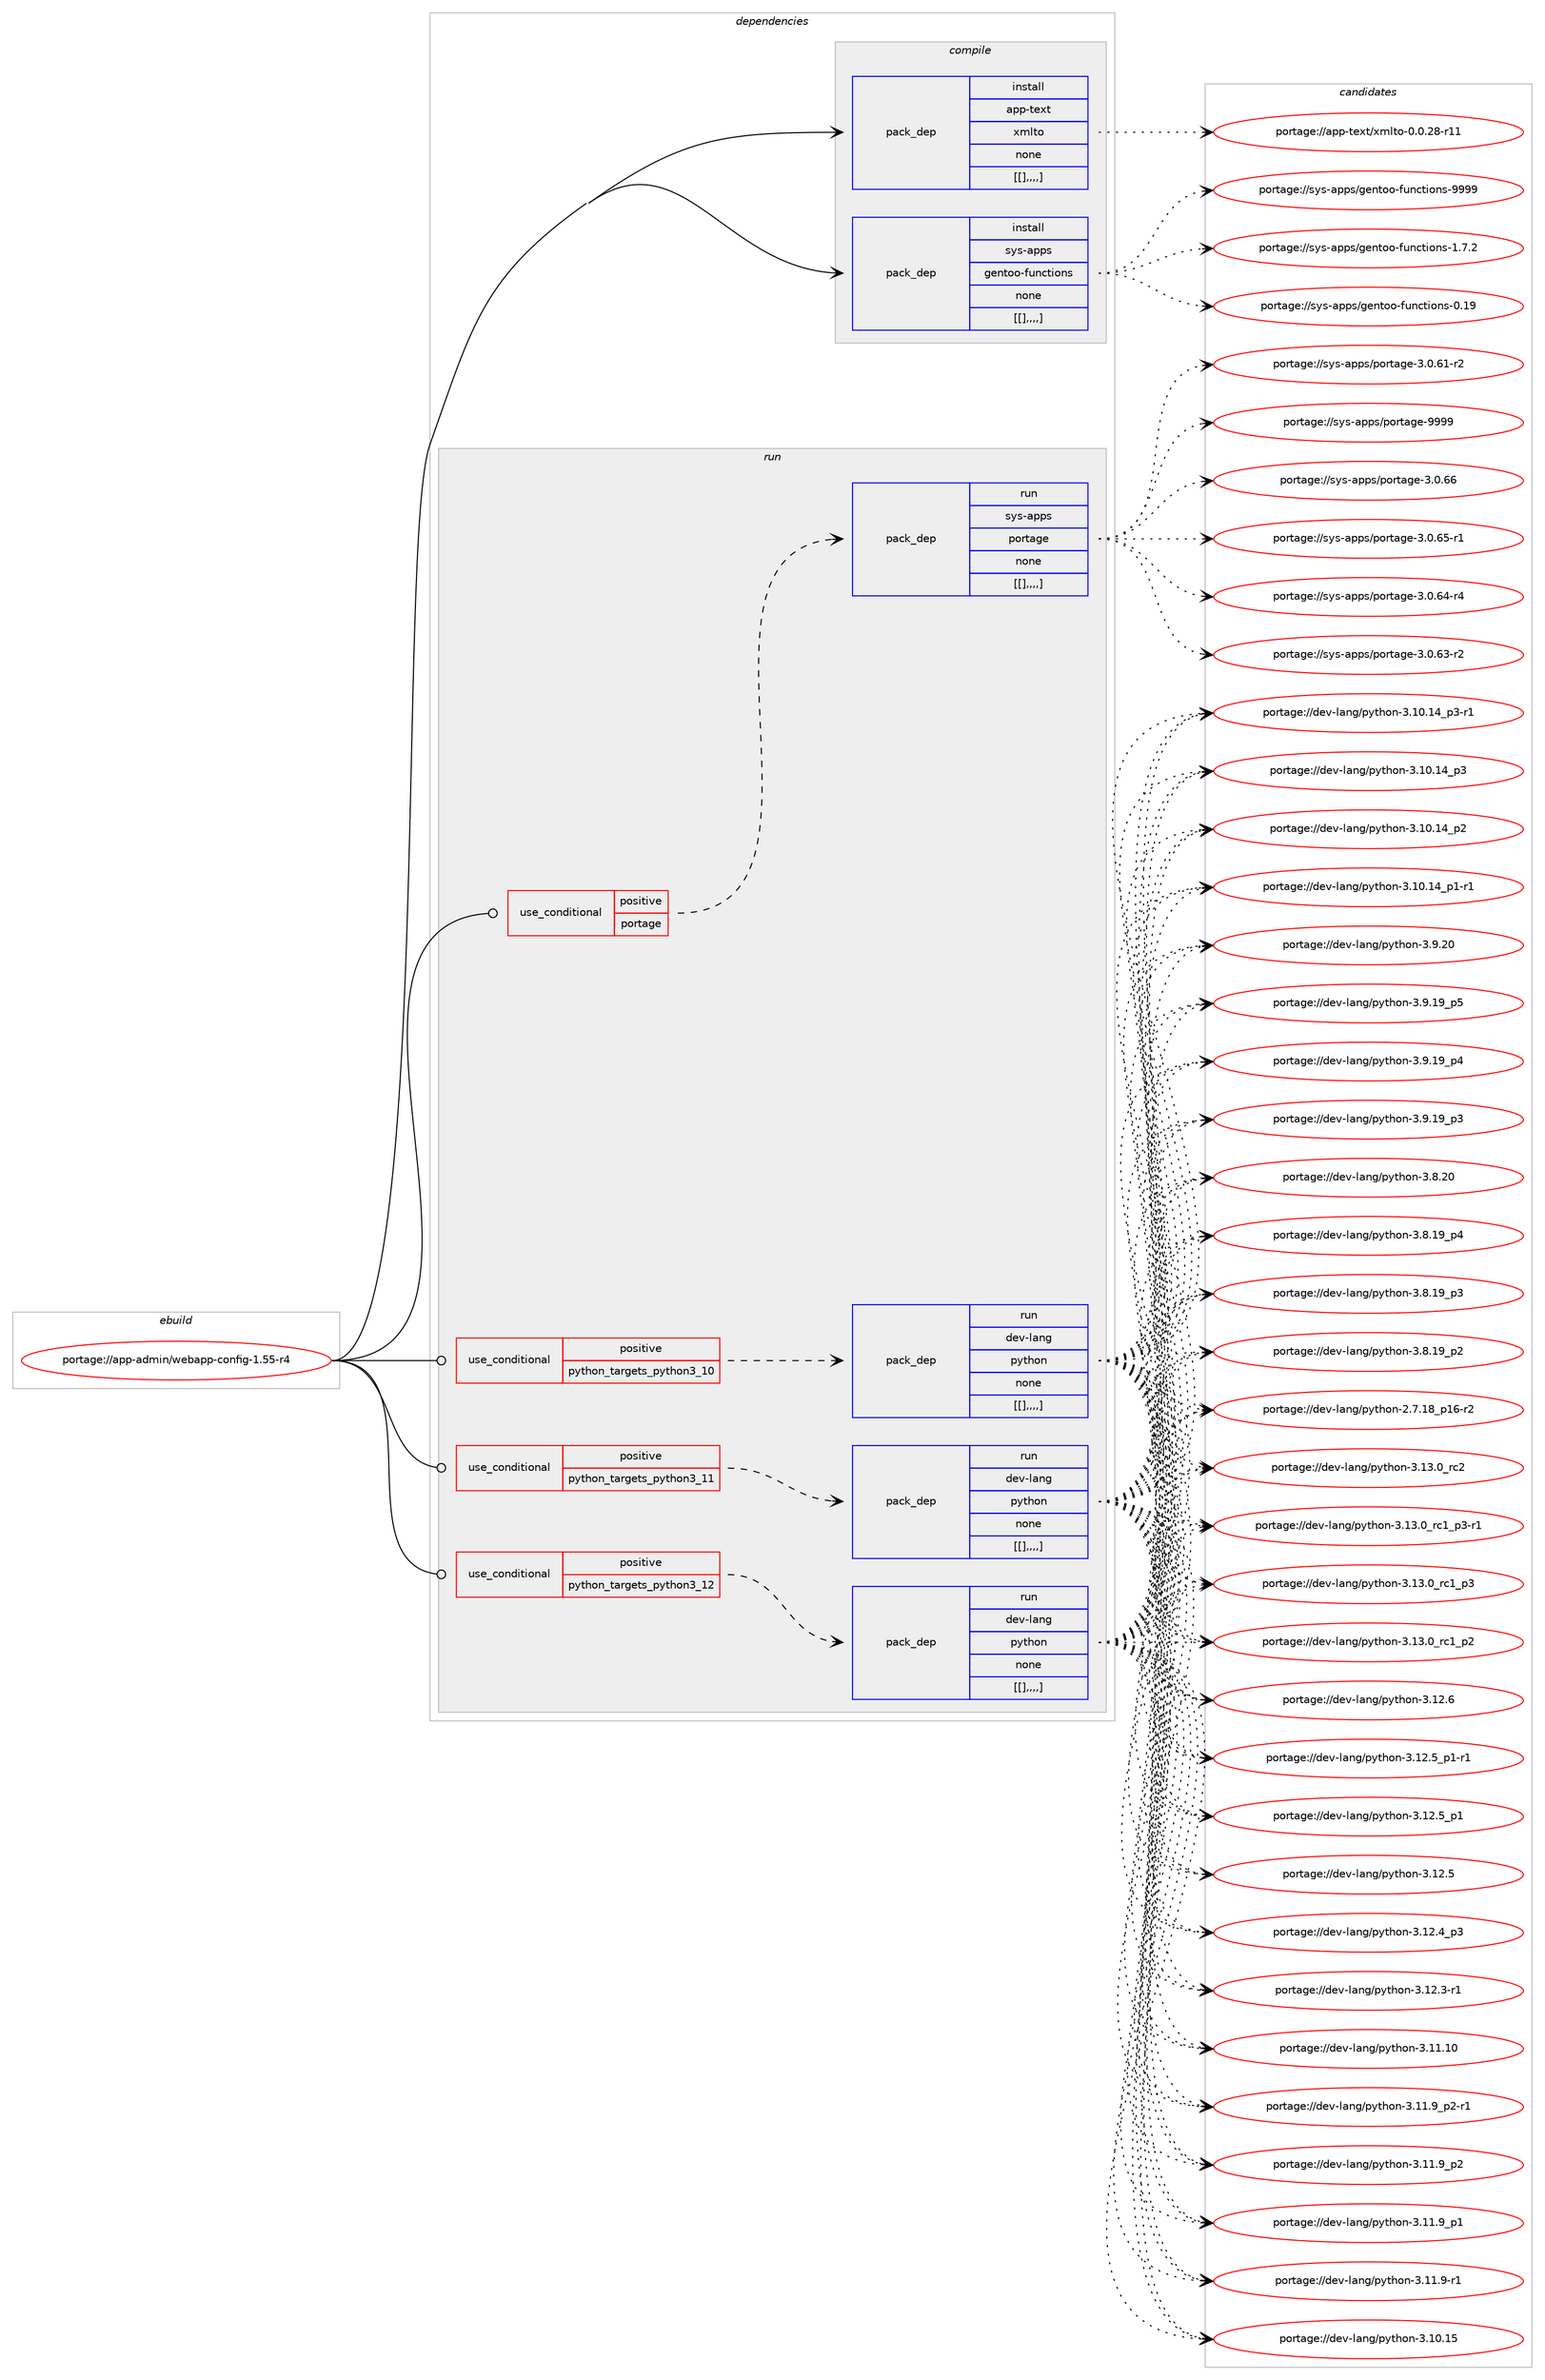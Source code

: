 digraph prolog {

# *************
# Graph options
# *************

newrank=true;
concentrate=true;
compound=true;
graph [rankdir=LR,fontname=Helvetica,fontsize=10,ranksep=1.5];#, ranksep=2.5, nodesep=0.2];
edge  [arrowhead=vee];
node  [fontname=Helvetica,fontsize=10];

# **********
# The ebuild
# **********

subgraph cluster_leftcol {
color=gray;
label=<<i>ebuild</i>>;
id [label="portage://app-admin/webapp-config-1.55-r4", color=red, width=4, href="../app-admin/webapp-config-1.55-r4.svg"];
}

# ****************
# The dependencies
# ****************

subgraph cluster_midcol {
color=gray;
label=<<i>dependencies</i>>;
subgraph cluster_compile {
fillcolor="#eeeeee";
style=filled;
label=<<i>compile</i>>;
subgraph pack4505 {
dependency6233 [label=<<TABLE BORDER="0" CELLBORDER="1" CELLSPACING="0" CELLPADDING="4" WIDTH="220"><TR><TD ROWSPAN="6" CELLPADDING="30">pack_dep</TD></TR><TR><TD WIDTH="110">install</TD></TR><TR><TD>app-text</TD></TR><TR><TD>xmlto</TD></TR><TR><TD>none</TD></TR><TR><TD>[[],,,,]</TD></TR></TABLE>>, shape=none, color=blue];
}
id:e -> dependency6233:w [weight=20,style="solid",arrowhead="vee"];
subgraph pack4506 {
dependency6234 [label=<<TABLE BORDER="0" CELLBORDER="1" CELLSPACING="0" CELLPADDING="4" WIDTH="220"><TR><TD ROWSPAN="6" CELLPADDING="30">pack_dep</TD></TR><TR><TD WIDTH="110">install</TD></TR><TR><TD>sys-apps</TD></TR><TR><TD>gentoo-functions</TD></TR><TR><TD>none</TD></TR><TR><TD>[[],,,,]</TD></TR></TABLE>>, shape=none, color=blue];
}
id:e -> dependency6234:w [weight=20,style="solid",arrowhead="vee"];
}
subgraph cluster_compileandrun {
fillcolor="#eeeeee";
style=filled;
label=<<i>compile and run</i>>;
}
subgraph cluster_run {
fillcolor="#eeeeee";
style=filled;
label=<<i>run</i>>;
subgraph cond1706 {
dependency6235 [label=<<TABLE BORDER="0" CELLBORDER="1" CELLSPACING="0" CELLPADDING="4"><TR><TD ROWSPAN="3" CELLPADDING="10">use_conditional</TD></TR><TR><TD>positive</TD></TR><TR><TD>portage</TD></TR></TABLE>>, shape=none, color=red];
subgraph pack4507 {
dependency6236 [label=<<TABLE BORDER="0" CELLBORDER="1" CELLSPACING="0" CELLPADDING="4" WIDTH="220"><TR><TD ROWSPAN="6" CELLPADDING="30">pack_dep</TD></TR><TR><TD WIDTH="110">run</TD></TR><TR><TD>sys-apps</TD></TR><TR><TD>portage</TD></TR><TR><TD>none</TD></TR><TR><TD>[[],,,,]</TD></TR></TABLE>>, shape=none, color=blue];
}
dependency6235:e -> dependency6236:w [weight=20,style="dashed",arrowhead="vee"];
}
id:e -> dependency6235:w [weight=20,style="solid",arrowhead="odot"];
subgraph cond1707 {
dependency6237 [label=<<TABLE BORDER="0" CELLBORDER="1" CELLSPACING="0" CELLPADDING="4"><TR><TD ROWSPAN="3" CELLPADDING="10">use_conditional</TD></TR><TR><TD>positive</TD></TR><TR><TD>python_targets_python3_10</TD></TR></TABLE>>, shape=none, color=red];
subgraph pack4508 {
dependency6238 [label=<<TABLE BORDER="0" CELLBORDER="1" CELLSPACING="0" CELLPADDING="4" WIDTH="220"><TR><TD ROWSPAN="6" CELLPADDING="30">pack_dep</TD></TR><TR><TD WIDTH="110">run</TD></TR><TR><TD>dev-lang</TD></TR><TR><TD>python</TD></TR><TR><TD>none</TD></TR><TR><TD>[[],,,,]</TD></TR></TABLE>>, shape=none, color=blue];
}
dependency6237:e -> dependency6238:w [weight=20,style="dashed",arrowhead="vee"];
}
id:e -> dependency6237:w [weight=20,style="solid",arrowhead="odot"];
subgraph cond1708 {
dependency6239 [label=<<TABLE BORDER="0" CELLBORDER="1" CELLSPACING="0" CELLPADDING="4"><TR><TD ROWSPAN="3" CELLPADDING="10">use_conditional</TD></TR><TR><TD>positive</TD></TR><TR><TD>python_targets_python3_11</TD></TR></TABLE>>, shape=none, color=red];
subgraph pack4509 {
dependency6240 [label=<<TABLE BORDER="0" CELLBORDER="1" CELLSPACING="0" CELLPADDING="4" WIDTH="220"><TR><TD ROWSPAN="6" CELLPADDING="30">pack_dep</TD></TR><TR><TD WIDTH="110">run</TD></TR><TR><TD>dev-lang</TD></TR><TR><TD>python</TD></TR><TR><TD>none</TD></TR><TR><TD>[[],,,,]</TD></TR></TABLE>>, shape=none, color=blue];
}
dependency6239:e -> dependency6240:w [weight=20,style="dashed",arrowhead="vee"];
}
id:e -> dependency6239:w [weight=20,style="solid",arrowhead="odot"];
subgraph cond1709 {
dependency6241 [label=<<TABLE BORDER="0" CELLBORDER="1" CELLSPACING="0" CELLPADDING="4"><TR><TD ROWSPAN="3" CELLPADDING="10">use_conditional</TD></TR><TR><TD>positive</TD></TR><TR><TD>python_targets_python3_12</TD></TR></TABLE>>, shape=none, color=red];
subgraph pack4510 {
dependency6242 [label=<<TABLE BORDER="0" CELLBORDER="1" CELLSPACING="0" CELLPADDING="4" WIDTH="220"><TR><TD ROWSPAN="6" CELLPADDING="30">pack_dep</TD></TR><TR><TD WIDTH="110">run</TD></TR><TR><TD>dev-lang</TD></TR><TR><TD>python</TD></TR><TR><TD>none</TD></TR><TR><TD>[[],,,,]</TD></TR></TABLE>>, shape=none, color=blue];
}
dependency6241:e -> dependency6242:w [weight=20,style="dashed",arrowhead="vee"];
}
id:e -> dependency6241:w [weight=20,style="solid",arrowhead="odot"];
}
}

# **************
# The candidates
# **************

subgraph cluster_choices {
rank=same;
color=gray;
label=<<i>candidates</i>>;

subgraph choice4505 {
color=black;
nodesep=1;
choice97112112451161011201164712010910811611145484648465056451144949 [label="portage://app-text/xmlto-0.0.28-r11", color=red, width=4,href="../app-text/xmlto-0.0.28-r11.svg"];
dependency6233:e -> choice97112112451161011201164712010910811611145484648465056451144949:w [style=dotted,weight="100"];
}
subgraph choice4506 {
color=black;
nodesep=1;
choice11512111545971121121154710310111011611111145102117110991161051111101154557575757 [label="portage://sys-apps/gentoo-functions-9999", color=red, width=4,href="../sys-apps/gentoo-functions-9999.svg"];
choice1151211154597112112115471031011101161111114510211711099116105111110115454946554650 [label="portage://sys-apps/gentoo-functions-1.7.2", color=red, width=4,href="../sys-apps/gentoo-functions-1.7.2.svg"];
choice11512111545971121121154710310111011611111145102117110991161051111101154548464957 [label="portage://sys-apps/gentoo-functions-0.19", color=red, width=4,href="../sys-apps/gentoo-functions-0.19.svg"];
dependency6234:e -> choice11512111545971121121154710310111011611111145102117110991161051111101154557575757:w [style=dotted,weight="100"];
dependency6234:e -> choice1151211154597112112115471031011101161111114510211711099116105111110115454946554650:w [style=dotted,weight="100"];
dependency6234:e -> choice11512111545971121121154710310111011611111145102117110991161051111101154548464957:w [style=dotted,weight="100"];
}
subgraph choice4507 {
color=black;
nodesep=1;
choice115121115459711211211547112111114116971031014557575757 [label="portage://sys-apps/portage-9999", color=red, width=4,href="../sys-apps/portage-9999.svg"];
choice1151211154597112112115471121111141169710310145514648465454 [label="portage://sys-apps/portage-3.0.66", color=red, width=4,href="../sys-apps/portage-3.0.66.svg"];
choice11512111545971121121154711211111411697103101455146484654534511449 [label="portage://sys-apps/portage-3.0.65-r1", color=red, width=4,href="../sys-apps/portage-3.0.65-r1.svg"];
choice11512111545971121121154711211111411697103101455146484654524511452 [label="portage://sys-apps/portage-3.0.64-r4", color=red, width=4,href="../sys-apps/portage-3.0.64-r4.svg"];
choice11512111545971121121154711211111411697103101455146484654514511450 [label="portage://sys-apps/portage-3.0.63-r2", color=red, width=4,href="../sys-apps/portage-3.0.63-r2.svg"];
choice11512111545971121121154711211111411697103101455146484654494511450 [label="portage://sys-apps/portage-3.0.61-r2", color=red, width=4,href="../sys-apps/portage-3.0.61-r2.svg"];
dependency6236:e -> choice115121115459711211211547112111114116971031014557575757:w [style=dotted,weight="100"];
dependency6236:e -> choice1151211154597112112115471121111141169710310145514648465454:w [style=dotted,weight="100"];
dependency6236:e -> choice11512111545971121121154711211111411697103101455146484654534511449:w [style=dotted,weight="100"];
dependency6236:e -> choice11512111545971121121154711211111411697103101455146484654524511452:w [style=dotted,weight="100"];
dependency6236:e -> choice11512111545971121121154711211111411697103101455146484654514511450:w [style=dotted,weight="100"];
dependency6236:e -> choice11512111545971121121154711211111411697103101455146484654494511450:w [style=dotted,weight="100"];
}
subgraph choice4508 {
color=black;
nodesep=1;
choice10010111845108971101034711212111610411111045514649514648951149950 [label="portage://dev-lang/python-3.13.0_rc2", color=red, width=4,href="../dev-lang/python-3.13.0_rc2.svg"];
choice1001011184510897110103471121211161041111104551464951464895114994995112514511449 [label="portage://dev-lang/python-3.13.0_rc1_p3-r1", color=red, width=4,href="../dev-lang/python-3.13.0_rc1_p3-r1.svg"];
choice100101118451089711010347112121116104111110455146495146489511499499511251 [label="portage://dev-lang/python-3.13.0_rc1_p3", color=red, width=4,href="../dev-lang/python-3.13.0_rc1_p3.svg"];
choice100101118451089711010347112121116104111110455146495146489511499499511250 [label="portage://dev-lang/python-3.13.0_rc1_p2", color=red, width=4,href="../dev-lang/python-3.13.0_rc1_p2.svg"];
choice10010111845108971101034711212111610411111045514649504654 [label="portage://dev-lang/python-3.12.6", color=red, width=4,href="../dev-lang/python-3.12.6.svg"];
choice1001011184510897110103471121211161041111104551464950465395112494511449 [label="portage://dev-lang/python-3.12.5_p1-r1", color=red, width=4,href="../dev-lang/python-3.12.5_p1-r1.svg"];
choice100101118451089711010347112121116104111110455146495046539511249 [label="portage://dev-lang/python-3.12.5_p1", color=red, width=4,href="../dev-lang/python-3.12.5_p1.svg"];
choice10010111845108971101034711212111610411111045514649504653 [label="portage://dev-lang/python-3.12.5", color=red, width=4,href="../dev-lang/python-3.12.5.svg"];
choice100101118451089711010347112121116104111110455146495046529511251 [label="portage://dev-lang/python-3.12.4_p3", color=red, width=4,href="../dev-lang/python-3.12.4_p3.svg"];
choice100101118451089711010347112121116104111110455146495046514511449 [label="portage://dev-lang/python-3.12.3-r1", color=red, width=4,href="../dev-lang/python-3.12.3-r1.svg"];
choice1001011184510897110103471121211161041111104551464949464948 [label="portage://dev-lang/python-3.11.10", color=red, width=4,href="../dev-lang/python-3.11.10.svg"];
choice1001011184510897110103471121211161041111104551464949465795112504511449 [label="portage://dev-lang/python-3.11.9_p2-r1", color=red, width=4,href="../dev-lang/python-3.11.9_p2-r1.svg"];
choice100101118451089711010347112121116104111110455146494946579511250 [label="portage://dev-lang/python-3.11.9_p2", color=red, width=4,href="../dev-lang/python-3.11.9_p2.svg"];
choice100101118451089711010347112121116104111110455146494946579511249 [label="portage://dev-lang/python-3.11.9_p1", color=red, width=4,href="../dev-lang/python-3.11.9_p1.svg"];
choice100101118451089711010347112121116104111110455146494946574511449 [label="portage://dev-lang/python-3.11.9-r1", color=red, width=4,href="../dev-lang/python-3.11.9-r1.svg"];
choice1001011184510897110103471121211161041111104551464948464953 [label="portage://dev-lang/python-3.10.15", color=red, width=4,href="../dev-lang/python-3.10.15.svg"];
choice100101118451089711010347112121116104111110455146494846495295112514511449 [label="portage://dev-lang/python-3.10.14_p3-r1", color=red, width=4,href="../dev-lang/python-3.10.14_p3-r1.svg"];
choice10010111845108971101034711212111610411111045514649484649529511251 [label="portage://dev-lang/python-3.10.14_p3", color=red, width=4,href="../dev-lang/python-3.10.14_p3.svg"];
choice10010111845108971101034711212111610411111045514649484649529511250 [label="portage://dev-lang/python-3.10.14_p2", color=red, width=4,href="../dev-lang/python-3.10.14_p2.svg"];
choice100101118451089711010347112121116104111110455146494846495295112494511449 [label="portage://dev-lang/python-3.10.14_p1-r1", color=red, width=4,href="../dev-lang/python-3.10.14_p1-r1.svg"];
choice10010111845108971101034711212111610411111045514657465048 [label="portage://dev-lang/python-3.9.20", color=red, width=4,href="../dev-lang/python-3.9.20.svg"];
choice100101118451089711010347112121116104111110455146574649579511253 [label="portage://dev-lang/python-3.9.19_p5", color=red, width=4,href="../dev-lang/python-3.9.19_p5.svg"];
choice100101118451089711010347112121116104111110455146574649579511252 [label="portage://dev-lang/python-3.9.19_p4", color=red, width=4,href="../dev-lang/python-3.9.19_p4.svg"];
choice100101118451089711010347112121116104111110455146574649579511251 [label="portage://dev-lang/python-3.9.19_p3", color=red, width=4,href="../dev-lang/python-3.9.19_p3.svg"];
choice10010111845108971101034711212111610411111045514656465048 [label="portage://dev-lang/python-3.8.20", color=red, width=4,href="../dev-lang/python-3.8.20.svg"];
choice100101118451089711010347112121116104111110455146564649579511252 [label="portage://dev-lang/python-3.8.19_p4", color=red, width=4,href="../dev-lang/python-3.8.19_p4.svg"];
choice100101118451089711010347112121116104111110455146564649579511251 [label="portage://dev-lang/python-3.8.19_p3", color=red, width=4,href="../dev-lang/python-3.8.19_p3.svg"];
choice100101118451089711010347112121116104111110455146564649579511250 [label="portage://dev-lang/python-3.8.19_p2", color=red, width=4,href="../dev-lang/python-3.8.19_p2.svg"];
choice100101118451089711010347112121116104111110455046554649569511249544511450 [label="portage://dev-lang/python-2.7.18_p16-r2", color=red, width=4,href="../dev-lang/python-2.7.18_p16-r2.svg"];
dependency6238:e -> choice10010111845108971101034711212111610411111045514649514648951149950:w [style=dotted,weight="100"];
dependency6238:e -> choice1001011184510897110103471121211161041111104551464951464895114994995112514511449:w [style=dotted,weight="100"];
dependency6238:e -> choice100101118451089711010347112121116104111110455146495146489511499499511251:w [style=dotted,weight="100"];
dependency6238:e -> choice100101118451089711010347112121116104111110455146495146489511499499511250:w [style=dotted,weight="100"];
dependency6238:e -> choice10010111845108971101034711212111610411111045514649504654:w [style=dotted,weight="100"];
dependency6238:e -> choice1001011184510897110103471121211161041111104551464950465395112494511449:w [style=dotted,weight="100"];
dependency6238:e -> choice100101118451089711010347112121116104111110455146495046539511249:w [style=dotted,weight="100"];
dependency6238:e -> choice10010111845108971101034711212111610411111045514649504653:w [style=dotted,weight="100"];
dependency6238:e -> choice100101118451089711010347112121116104111110455146495046529511251:w [style=dotted,weight="100"];
dependency6238:e -> choice100101118451089711010347112121116104111110455146495046514511449:w [style=dotted,weight="100"];
dependency6238:e -> choice1001011184510897110103471121211161041111104551464949464948:w [style=dotted,weight="100"];
dependency6238:e -> choice1001011184510897110103471121211161041111104551464949465795112504511449:w [style=dotted,weight="100"];
dependency6238:e -> choice100101118451089711010347112121116104111110455146494946579511250:w [style=dotted,weight="100"];
dependency6238:e -> choice100101118451089711010347112121116104111110455146494946579511249:w [style=dotted,weight="100"];
dependency6238:e -> choice100101118451089711010347112121116104111110455146494946574511449:w [style=dotted,weight="100"];
dependency6238:e -> choice1001011184510897110103471121211161041111104551464948464953:w [style=dotted,weight="100"];
dependency6238:e -> choice100101118451089711010347112121116104111110455146494846495295112514511449:w [style=dotted,weight="100"];
dependency6238:e -> choice10010111845108971101034711212111610411111045514649484649529511251:w [style=dotted,weight="100"];
dependency6238:e -> choice10010111845108971101034711212111610411111045514649484649529511250:w [style=dotted,weight="100"];
dependency6238:e -> choice100101118451089711010347112121116104111110455146494846495295112494511449:w [style=dotted,weight="100"];
dependency6238:e -> choice10010111845108971101034711212111610411111045514657465048:w [style=dotted,weight="100"];
dependency6238:e -> choice100101118451089711010347112121116104111110455146574649579511253:w [style=dotted,weight="100"];
dependency6238:e -> choice100101118451089711010347112121116104111110455146574649579511252:w [style=dotted,weight="100"];
dependency6238:e -> choice100101118451089711010347112121116104111110455146574649579511251:w [style=dotted,weight="100"];
dependency6238:e -> choice10010111845108971101034711212111610411111045514656465048:w [style=dotted,weight="100"];
dependency6238:e -> choice100101118451089711010347112121116104111110455146564649579511252:w [style=dotted,weight="100"];
dependency6238:e -> choice100101118451089711010347112121116104111110455146564649579511251:w [style=dotted,weight="100"];
dependency6238:e -> choice100101118451089711010347112121116104111110455146564649579511250:w [style=dotted,weight="100"];
dependency6238:e -> choice100101118451089711010347112121116104111110455046554649569511249544511450:w [style=dotted,weight="100"];
}
subgraph choice4509 {
color=black;
nodesep=1;
choice10010111845108971101034711212111610411111045514649514648951149950 [label="portage://dev-lang/python-3.13.0_rc2", color=red, width=4,href="../dev-lang/python-3.13.0_rc2.svg"];
choice1001011184510897110103471121211161041111104551464951464895114994995112514511449 [label="portage://dev-lang/python-3.13.0_rc1_p3-r1", color=red, width=4,href="../dev-lang/python-3.13.0_rc1_p3-r1.svg"];
choice100101118451089711010347112121116104111110455146495146489511499499511251 [label="portage://dev-lang/python-3.13.0_rc1_p3", color=red, width=4,href="../dev-lang/python-3.13.0_rc1_p3.svg"];
choice100101118451089711010347112121116104111110455146495146489511499499511250 [label="portage://dev-lang/python-3.13.0_rc1_p2", color=red, width=4,href="../dev-lang/python-3.13.0_rc1_p2.svg"];
choice10010111845108971101034711212111610411111045514649504654 [label="portage://dev-lang/python-3.12.6", color=red, width=4,href="../dev-lang/python-3.12.6.svg"];
choice1001011184510897110103471121211161041111104551464950465395112494511449 [label="portage://dev-lang/python-3.12.5_p1-r1", color=red, width=4,href="../dev-lang/python-3.12.5_p1-r1.svg"];
choice100101118451089711010347112121116104111110455146495046539511249 [label="portage://dev-lang/python-3.12.5_p1", color=red, width=4,href="../dev-lang/python-3.12.5_p1.svg"];
choice10010111845108971101034711212111610411111045514649504653 [label="portage://dev-lang/python-3.12.5", color=red, width=4,href="../dev-lang/python-3.12.5.svg"];
choice100101118451089711010347112121116104111110455146495046529511251 [label="portage://dev-lang/python-3.12.4_p3", color=red, width=4,href="../dev-lang/python-3.12.4_p3.svg"];
choice100101118451089711010347112121116104111110455146495046514511449 [label="portage://dev-lang/python-3.12.3-r1", color=red, width=4,href="../dev-lang/python-3.12.3-r1.svg"];
choice1001011184510897110103471121211161041111104551464949464948 [label="portage://dev-lang/python-3.11.10", color=red, width=4,href="../dev-lang/python-3.11.10.svg"];
choice1001011184510897110103471121211161041111104551464949465795112504511449 [label="portage://dev-lang/python-3.11.9_p2-r1", color=red, width=4,href="../dev-lang/python-3.11.9_p2-r1.svg"];
choice100101118451089711010347112121116104111110455146494946579511250 [label="portage://dev-lang/python-3.11.9_p2", color=red, width=4,href="../dev-lang/python-3.11.9_p2.svg"];
choice100101118451089711010347112121116104111110455146494946579511249 [label="portage://dev-lang/python-3.11.9_p1", color=red, width=4,href="../dev-lang/python-3.11.9_p1.svg"];
choice100101118451089711010347112121116104111110455146494946574511449 [label="portage://dev-lang/python-3.11.9-r1", color=red, width=4,href="../dev-lang/python-3.11.9-r1.svg"];
choice1001011184510897110103471121211161041111104551464948464953 [label="portage://dev-lang/python-3.10.15", color=red, width=4,href="../dev-lang/python-3.10.15.svg"];
choice100101118451089711010347112121116104111110455146494846495295112514511449 [label="portage://dev-lang/python-3.10.14_p3-r1", color=red, width=4,href="../dev-lang/python-3.10.14_p3-r1.svg"];
choice10010111845108971101034711212111610411111045514649484649529511251 [label="portage://dev-lang/python-3.10.14_p3", color=red, width=4,href="../dev-lang/python-3.10.14_p3.svg"];
choice10010111845108971101034711212111610411111045514649484649529511250 [label="portage://dev-lang/python-3.10.14_p2", color=red, width=4,href="../dev-lang/python-3.10.14_p2.svg"];
choice100101118451089711010347112121116104111110455146494846495295112494511449 [label="portage://dev-lang/python-3.10.14_p1-r1", color=red, width=4,href="../dev-lang/python-3.10.14_p1-r1.svg"];
choice10010111845108971101034711212111610411111045514657465048 [label="portage://dev-lang/python-3.9.20", color=red, width=4,href="../dev-lang/python-3.9.20.svg"];
choice100101118451089711010347112121116104111110455146574649579511253 [label="portage://dev-lang/python-3.9.19_p5", color=red, width=4,href="../dev-lang/python-3.9.19_p5.svg"];
choice100101118451089711010347112121116104111110455146574649579511252 [label="portage://dev-lang/python-3.9.19_p4", color=red, width=4,href="../dev-lang/python-3.9.19_p4.svg"];
choice100101118451089711010347112121116104111110455146574649579511251 [label="portage://dev-lang/python-3.9.19_p3", color=red, width=4,href="../dev-lang/python-3.9.19_p3.svg"];
choice10010111845108971101034711212111610411111045514656465048 [label="portage://dev-lang/python-3.8.20", color=red, width=4,href="../dev-lang/python-3.8.20.svg"];
choice100101118451089711010347112121116104111110455146564649579511252 [label="portage://dev-lang/python-3.8.19_p4", color=red, width=4,href="../dev-lang/python-3.8.19_p4.svg"];
choice100101118451089711010347112121116104111110455146564649579511251 [label="portage://dev-lang/python-3.8.19_p3", color=red, width=4,href="../dev-lang/python-3.8.19_p3.svg"];
choice100101118451089711010347112121116104111110455146564649579511250 [label="portage://dev-lang/python-3.8.19_p2", color=red, width=4,href="../dev-lang/python-3.8.19_p2.svg"];
choice100101118451089711010347112121116104111110455046554649569511249544511450 [label="portage://dev-lang/python-2.7.18_p16-r2", color=red, width=4,href="../dev-lang/python-2.7.18_p16-r2.svg"];
dependency6240:e -> choice10010111845108971101034711212111610411111045514649514648951149950:w [style=dotted,weight="100"];
dependency6240:e -> choice1001011184510897110103471121211161041111104551464951464895114994995112514511449:w [style=dotted,weight="100"];
dependency6240:e -> choice100101118451089711010347112121116104111110455146495146489511499499511251:w [style=dotted,weight="100"];
dependency6240:e -> choice100101118451089711010347112121116104111110455146495146489511499499511250:w [style=dotted,weight="100"];
dependency6240:e -> choice10010111845108971101034711212111610411111045514649504654:w [style=dotted,weight="100"];
dependency6240:e -> choice1001011184510897110103471121211161041111104551464950465395112494511449:w [style=dotted,weight="100"];
dependency6240:e -> choice100101118451089711010347112121116104111110455146495046539511249:w [style=dotted,weight="100"];
dependency6240:e -> choice10010111845108971101034711212111610411111045514649504653:w [style=dotted,weight="100"];
dependency6240:e -> choice100101118451089711010347112121116104111110455146495046529511251:w [style=dotted,weight="100"];
dependency6240:e -> choice100101118451089711010347112121116104111110455146495046514511449:w [style=dotted,weight="100"];
dependency6240:e -> choice1001011184510897110103471121211161041111104551464949464948:w [style=dotted,weight="100"];
dependency6240:e -> choice1001011184510897110103471121211161041111104551464949465795112504511449:w [style=dotted,weight="100"];
dependency6240:e -> choice100101118451089711010347112121116104111110455146494946579511250:w [style=dotted,weight="100"];
dependency6240:e -> choice100101118451089711010347112121116104111110455146494946579511249:w [style=dotted,weight="100"];
dependency6240:e -> choice100101118451089711010347112121116104111110455146494946574511449:w [style=dotted,weight="100"];
dependency6240:e -> choice1001011184510897110103471121211161041111104551464948464953:w [style=dotted,weight="100"];
dependency6240:e -> choice100101118451089711010347112121116104111110455146494846495295112514511449:w [style=dotted,weight="100"];
dependency6240:e -> choice10010111845108971101034711212111610411111045514649484649529511251:w [style=dotted,weight="100"];
dependency6240:e -> choice10010111845108971101034711212111610411111045514649484649529511250:w [style=dotted,weight="100"];
dependency6240:e -> choice100101118451089711010347112121116104111110455146494846495295112494511449:w [style=dotted,weight="100"];
dependency6240:e -> choice10010111845108971101034711212111610411111045514657465048:w [style=dotted,weight="100"];
dependency6240:e -> choice100101118451089711010347112121116104111110455146574649579511253:w [style=dotted,weight="100"];
dependency6240:e -> choice100101118451089711010347112121116104111110455146574649579511252:w [style=dotted,weight="100"];
dependency6240:e -> choice100101118451089711010347112121116104111110455146574649579511251:w [style=dotted,weight="100"];
dependency6240:e -> choice10010111845108971101034711212111610411111045514656465048:w [style=dotted,weight="100"];
dependency6240:e -> choice100101118451089711010347112121116104111110455146564649579511252:w [style=dotted,weight="100"];
dependency6240:e -> choice100101118451089711010347112121116104111110455146564649579511251:w [style=dotted,weight="100"];
dependency6240:e -> choice100101118451089711010347112121116104111110455146564649579511250:w [style=dotted,weight="100"];
dependency6240:e -> choice100101118451089711010347112121116104111110455046554649569511249544511450:w [style=dotted,weight="100"];
}
subgraph choice4510 {
color=black;
nodesep=1;
choice10010111845108971101034711212111610411111045514649514648951149950 [label="portage://dev-lang/python-3.13.0_rc2", color=red, width=4,href="../dev-lang/python-3.13.0_rc2.svg"];
choice1001011184510897110103471121211161041111104551464951464895114994995112514511449 [label="portage://dev-lang/python-3.13.0_rc1_p3-r1", color=red, width=4,href="../dev-lang/python-3.13.0_rc1_p3-r1.svg"];
choice100101118451089711010347112121116104111110455146495146489511499499511251 [label="portage://dev-lang/python-3.13.0_rc1_p3", color=red, width=4,href="../dev-lang/python-3.13.0_rc1_p3.svg"];
choice100101118451089711010347112121116104111110455146495146489511499499511250 [label="portage://dev-lang/python-3.13.0_rc1_p2", color=red, width=4,href="../dev-lang/python-3.13.0_rc1_p2.svg"];
choice10010111845108971101034711212111610411111045514649504654 [label="portage://dev-lang/python-3.12.6", color=red, width=4,href="../dev-lang/python-3.12.6.svg"];
choice1001011184510897110103471121211161041111104551464950465395112494511449 [label="portage://dev-lang/python-3.12.5_p1-r1", color=red, width=4,href="../dev-lang/python-3.12.5_p1-r1.svg"];
choice100101118451089711010347112121116104111110455146495046539511249 [label="portage://dev-lang/python-3.12.5_p1", color=red, width=4,href="../dev-lang/python-3.12.5_p1.svg"];
choice10010111845108971101034711212111610411111045514649504653 [label="portage://dev-lang/python-3.12.5", color=red, width=4,href="../dev-lang/python-3.12.5.svg"];
choice100101118451089711010347112121116104111110455146495046529511251 [label="portage://dev-lang/python-3.12.4_p3", color=red, width=4,href="../dev-lang/python-3.12.4_p3.svg"];
choice100101118451089711010347112121116104111110455146495046514511449 [label="portage://dev-lang/python-3.12.3-r1", color=red, width=4,href="../dev-lang/python-3.12.3-r1.svg"];
choice1001011184510897110103471121211161041111104551464949464948 [label="portage://dev-lang/python-3.11.10", color=red, width=4,href="../dev-lang/python-3.11.10.svg"];
choice1001011184510897110103471121211161041111104551464949465795112504511449 [label="portage://dev-lang/python-3.11.9_p2-r1", color=red, width=4,href="../dev-lang/python-3.11.9_p2-r1.svg"];
choice100101118451089711010347112121116104111110455146494946579511250 [label="portage://dev-lang/python-3.11.9_p2", color=red, width=4,href="../dev-lang/python-3.11.9_p2.svg"];
choice100101118451089711010347112121116104111110455146494946579511249 [label="portage://dev-lang/python-3.11.9_p1", color=red, width=4,href="../dev-lang/python-3.11.9_p1.svg"];
choice100101118451089711010347112121116104111110455146494946574511449 [label="portage://dev-lang/python-3.11.9-r1", color=red, width=4,href="../dev-lang/python-3.11.9-r1.svg"];
choice1001011184510897110103471121211161041111104551464948464953 [label="portage://dev-lang/python-3.10.15", color=red, width=4,href="../dev-lang/python-3.10.15.svg"];
choice100101118451089711010347112121116104111110455146494846495295112514511449 [label="portage://dev-lang/python-3.10.14_p3-r1", color=red, width=4,href="../dev-lang/python-3.10.14_p3-r1.svg"];
choice10010111845108971101034711212111610411111045514649484649529511251 [label="portage://dev-lang/python-3.10.14_p3", color=red, width=4,href="../dev-lang/python-3.10.14_p3.svg"];
choice10010111845108971101034711212111610411111045514649484649529511250 [label="portage://dev-lang/python-3.10.14_p2", color=red, width=4,href="../dev-lang/python-3.10.14_p2.svg"];
choice100101118451089711010347112121116104111110455146494846495295112494511449 [label="portage://dev-lang/python-3.10.14_p1-r1", color=red, width=4,href="../dev-lang/python-3.10.14_p1-r1.svg"];
choice10010111845108971101034711212111610411111045514657465048 [label="portage://dev-lang/python-3.9.20", color=red, width=4,href="../dev-lang/python-3.9.20.svg"];
choice100101118451089711010347112121116104111110455146574649579511253 [label="portage://dev-lang/python-3.9.19_p5", color=red, width=4,href="../dev-lang/python-3.9.19_p5.svg"];
choice100101118451089711010347112121116104111110455146574649579511252 [label="portage://dev-lang/python-3.9.19_p4", color=red, width=4,href="../dev-lang/python-3.9.19_p4.svg"];
choice100101118451089711010347112121116104111110455146574649579511251 [label="portage://dev-lang/python-3.9.19_p3", color=red, width=4,href="../dev-lang/python-3.9.19_p3.svg"];
choice10010111845108971101034711212111610411111045514656465048 [label="portage://dev-lang/python-3.8.20", color=red, width=4,href="../dev-lang/python-3.8.20.svg"];
choice100101118451089711010347112121116104111110455146564649579511252 [label="portage://dev-lang/python-3.8.19_p4", color=red, width=4,href="../dev-lang/python-3.8.19_p4.svg"];
choice100101118451089711010347112121116104111110455146564649579511251 [label="portage://dev-lang/python-3.8.19_p3", color=red, width=4,href="../dev-lang/python-3.8.19_p3.svg"];
choice100101118451089711010347112121116104111110455146564649579511250 [label="portage://dev-lang/python-3.8.19_p2", color=red, width=4,href="../dev-lang/python-3.8.19_p2.svg"];
choice100101118451089711010347112121116104111110455046554649569511249544511450 [label="portage://dev-lang/python-2.7.18_p16-r2", color=red, width=4,href="../dev-lang/python-2.7.18_p16-r2.svg"];
dependency6242:e -> choice10010111845108971101034711212111610411111045514649514648951149950:w [style=dotted,weight="100"];
dependency6242:e -> choice1001011184510897110103471121211161041111104551464951464895114994995112514511449:w [style=dotted,weight="100"];
dependency6242:e -> choice100101118451089711010347112121116104111110455146495146489511499499511251:w [style=dotted,weight="100"];
dependency6242:e -> choice100101118451089711010347112121116104111110455146495146489511499499511250:w [style=dotted,weight="100"];
dependency6242:e -> choice10010111845108971101034711212111610411111045514649504654:w [style=dotted,weight="100"];
dependency6242:e -> choice1001011184510897110103471121211161041111104551464950465395112494511449:w [style=dotted,weight="100"];
dependency6242:e -> choice100101118451089711010347112121116104111110455146495046539511249:w [style=dotted,weight="100"];
dependency6242:e -> choice10010111845108971101034711212111610411111045514649504653:w [style=dotted,weight="100"];
dependency6242:e -> choice100101118451089711010347112121116104111110455146495046529511251:w [style=dotted,weight="100"];
dependency6242:e -> choice100101118451089711010347112121116104111110455146495046514511449:w [style=dotted,weight="100"];
dependency6242:e -> choice1001011184510897110103471121211161041111104551464949464948:w [style=dotted,weight="100"];
dependency6242:e -> choice1001011184510897110103471121211161041111104551464949465795112504511449:w [style=dotted,weight="100"];
dependency6242:e -> choice100101118451089711010347112121116104111110455146494946579511250:w [style=dotted,weight="100"];
dependency6242:e -> choice100101118451089711010347112121116104111110455146494946579511249:w [style=dotted,weight="100"];
dependency6242:e -> choice100101118451089711010347112121116104111110455146494946574511449:w [style=dotted,weight="100"];
dependency6242:e -> choice1001011184510897110103471121211161041111104551464948464953:w [style=dotted,weight="100"];
dependency6242:e -> choice100101118451089711010347112121116104111110455146494846495295112514511449:w [style=dotted,weight="100"];
dependency6242:e -> choice10010111845108971101034711212111610411111045514649484649529511251:w [style=dotted,weight="100"];
dependency6242:e -> choice10010111845108971101034711212111610411111045514649484649529511250:w [style=dotted,weight="100"];
dependency6242:e -> choice100101118451089711010347112121116104111110455146494846495295112494511449:w [style=dotted,weight="100"];
dependency6242:e -> choice10010111845108971101034711212111610411111045514657465048:w [style=dotted,weight="100"];
dependency6242:e -> choice100101118451089711010347112121116104111110455146574649579511253:w [style=dotted,weight="100"];
dependency6242:e -> choice100101118451089711010347112121116104111110455146574649579511252:w [style=dotted,weight="100"];
dependency6242:e -> choice100101118451089711010347112121116104111110455146574649579511251:w [style=dotted,weight="100"];
dependency6242:e -> choice10010111845108971101034711212111610411111045514656465048:w [style=dotted,weight="100"];
dependency6242:e -> choice100101118451089711010347112121116104111110455146564649579511252:w [style=dotted,weight="100"];
dependency6242:e -> choice100101118451089711010347112121116104111110455146564649579511251:w [style=dotted,weight="100"];
dependency6242:e -> choice100101118451089711010347112121116104111110455146564649579511250:w [style=dotted,weight="100"];
dependency6242:e -> choice100101118451089711010347112121116104111110455046554649569511249544511450:w [style=dotted,weight="100"];
}
}

}
